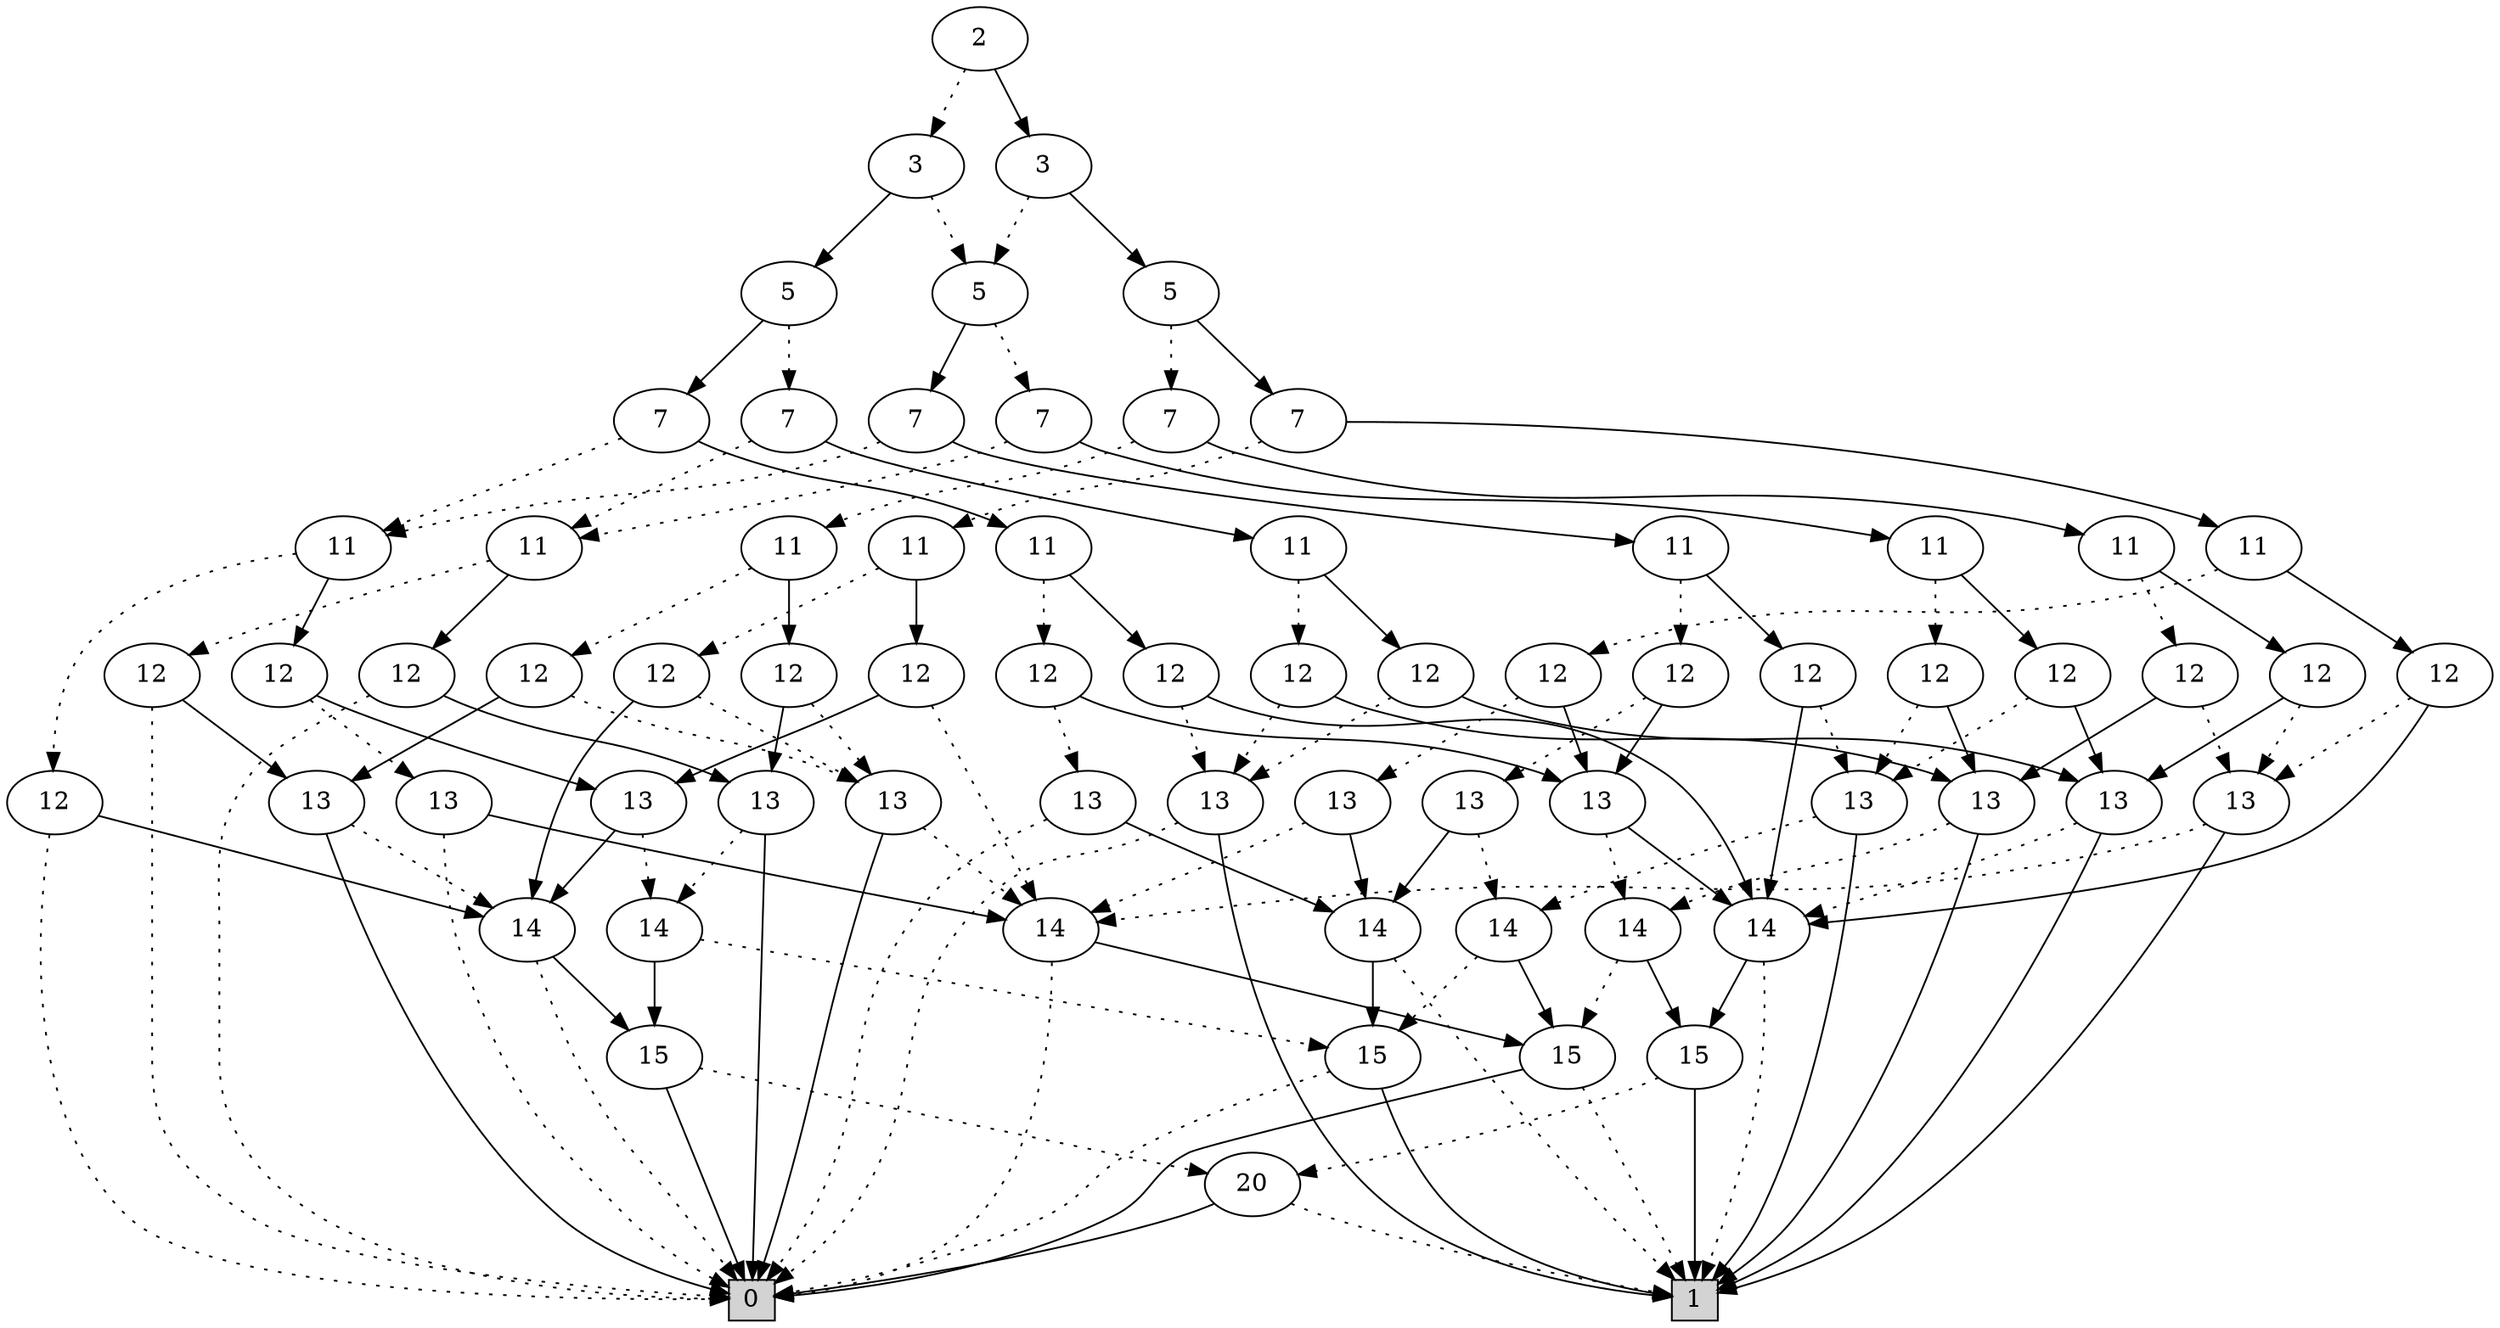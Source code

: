 digraph G {
0 [shape=box, label="0", style=filled, shape=box, height=0.3, width=0.3];
1 [shape=box, label="1", style=filled, shape=box, height=0.3, width=0.3];
3113 [label="2"];
3113 -> 3102 [style=dotted];
3113 -> 3112 [style=filled];
3102 [label="3"];
3102 -> 3092 [style=dotted];
3102 -> 3101 [style=filled];
3092 [label="5"];
3092 -> 3086 [style=dotted];
3092 -> 3091 [style=filled];
3086 [label="7"];
3086 -> 2992 [style=dotted];
3086 -> 3085 [style=filled];
2992 [label="11"];
2992 -> 2988 [style=dotted];
2992 -> 2991 [style=filled];
2988 [label="12"];
2988 -> 0 [style=dotted];
2988 -> 2987 [style=filled];
2987 [label="13"];
2987 -> 2986 [style=dotted];
2987 -> 0 [style=filled];
2986 [label="14"];
2986 -> 0 [style=dotted];
2986 -> 1884 [style=filled];
1884 [label="15"];
1884 -> 43 [style=dotted];
1884 -> 0 [style=filled];
43 [label="20"];
43 -> 1 [style=dotted];
43 -> 0 [style=filled];
2991 [label="12"];
2991 -> 0 [style=dotted];
2991 -> 2990 [style=filled];
2990 [label="13"];
2990 -> 2989 [style=dotted];
2990 -> 0 [style=filled];
2989 [label="14"];
2989 -> 32 [style=dotted];
2989 -> 1884 [style=filled];
32 [label="15"];
32 -> 0 [style=dotted];
32 -> 1 [style=filled];
3085 [label="11"];
3085 -> 3081 [style=dotted];
3085 -> 3084 [style=filled];
3081 [label="12"];
3081 -> 2292 [style=dotted];
3081 -> 3080 [style=filled];
2292 [label="13"];
2292 -> 375 [style=dotted];
2292 -> 1 [style=filled];
375 [label="14"];
375 -> 32 [style=dotted];
375 -> 33 [style=filled];
33 [label="15"];
33 -> 1 [style=dotted];
33 -> 0 [style=filled];
3080 [label="13"];
3080 -> 3079 [style=dotted];
3080 -> 1 [style=filled];
3079 [label="14"];
3079 -> 33 [style=dotted];
3079 -> 3078 [style=filled];
3078 [label="15"];
3078 -> 43 [style=dotted];
3078 -> 1 [style=filled];
3084 [label="12"];
3084 -> 2292 [style=dotted];
3084 -> 3083 [style=filled];
3083 [label="13"];
3083 -> 3082 [style=dotted];
3083 -> 1 [style=filled];
3082 [label="14"];
3082 -> 1 [style=dotted];
3082 -> 3078 [style=filled];
3091 [label="7"];
3091 -> 2996 [style=dotted];
3091 -> 3090 [style=filled];
2996 [label="11"];
2996 -> 2993 [style=dotted];
2996 -> 2995 [style=filled];
2993 [label="12"];
2993 -> 0 [style=dotted];
2993 -> 2986 [style=filled];
2995 [label="12"];
2995 -> 223 [style=dotted];
2995 -> 2994 [style=filled];
223 [label="13"];
223 -> 0 [style=dotted];
223 -> 222 [style=filled];
222 [label="14"];
222 -> 0 [style=dotted];
222 -> 33 [style=filled];
2994 [label="13"];
2994 -> 2989 [style=dotted];
2994 -> 2986 [style=filled];
3090 [label="11"];
3090 -> 3088 [style=dotted];
3090 -> 3089 [style=filled];
3088 [label="12"];
3088 -> 2294 [style=dotted];
3088 -> 3087 [style=filled];
2294 [label="13"];
2294 -> 375 [style=dotted];
2294 -> 226 [style=filled];
226 [label="14"];
226 -> 1 [style=dotted];
226 -> 32 [style=filled];
3087 [label="13"];
3087 -> 3079 [style=dotted];
3087 -> 3082 [style=filled];
3089 [label="12"];
3089 -> 2292 [style=dotted];
3089 -> 3082 [style=filled];
3101 [label="5"];
3101 -> 3096 [style=dotted];
3101 -> 3100 [style=filled];
3096 [label="7"];
3096 -> 2992 [style=dotted];
3096 -> 3095 [style=filled];
3095 [label="11"];
3095 -> 3093 [style=dotted];
3095 -> 3094 [style=filled];
3093 [label="12"];
3093 -> 28 [style=dotted];
3093 -> 3080 [style=filled];
28 [label="13"];
28 -> 0 [style=dotted];
28 -> 1 [style=filled];
3094 [label="12"];
3094 -> 28 [style=dotted];
3094 -> 3083 [style=filled];
3100 [label="7"];
3100 -> 2996 [style=dotted];
3100 -> 3099 [style=filled];
3099 [label="11"];
3099 -> 3097 [style=dotted];
3099 -> 3098 [style=filled];
3097 [label="12"];
3097 -> 2298 [style=dotted];
3097 -> 3087 [style=filled];
2298 [label="13"];
2298 -> 0 [style=dotted];
2298 -> 226 [style=filled];
3098 [label="12"];
3098 -> 28 [style=dotted];
3098 -> 3082 [style=filled];
3112 [label="3"];
3112 -> 3092 [style=dotted];
3112 -> 3111 [style=filled];
3111 [label="5"];
3111 -> 3106 [style=dotted];
3111 -> 3110 [style=filled];
3106 [label="7"];
3106 -> 3000 [style=dotted];
3106 -> 3105 [style=filled];
3000 [label="11"];
3000 -> 2998 [style=dotted];
3000 -> 2999 [style=filled];
2998 [label="12"];
2998 -> 252 [style=dotted];
2998 -> 2987 [style=filled];
252 [label="13"];
252 -> 222 [style=dotted];
252 -> 0 [style=filled];
2999 [label="12"];
2999 -> 252 [style=dotted];
2999 -> 2990 [style=filled];
3105 [label="11"];
3105 -> 3103 [style=dotted];
3105 -> 3104 [style=filled];
3103 [label="12"];
3103 -> 1014 [style=dotted];
3103 -> 3080 [style=filled];
1014 [label="13"];
1014 -> 222 [style=dotted];
1014 -> 1 [style=filled];
3104 [label="12"];
3104 -> 1014 [style=dotted];
3104 -> 3083 [style=filled];
3110 [label="7"];
3110 -> 3003 [style=dotted];
3110 -> 3109 [style=filled];
3003 [label="11"];
3003 -> 3001 [style=dotted];
3003 -> 3002 [style=filled];
3001 [label="12"];
3001 -> 252 [style=dotted];
3001 -> 2986 [style=filled];
3002 [label="12"];
3002 -> 222 [style=dotted];
3002 -> 2994 [style=filled];
3109 [label="11"];
3109 -> 3107 [style=dotted];
3109 -> 3108 [style=filled];
3107 [label="12"];
3107 -> 2303 [style=dotted];
3107 -> 3087 [style=filled];
2303 [label="13"];
2303 -> 222 [style=dotted];
2303 -> 226 [style=filled];
3108 [label="12"];
3108 -> 1014 [style=dotted];
3108 -> 3082 [style=filled];
}
